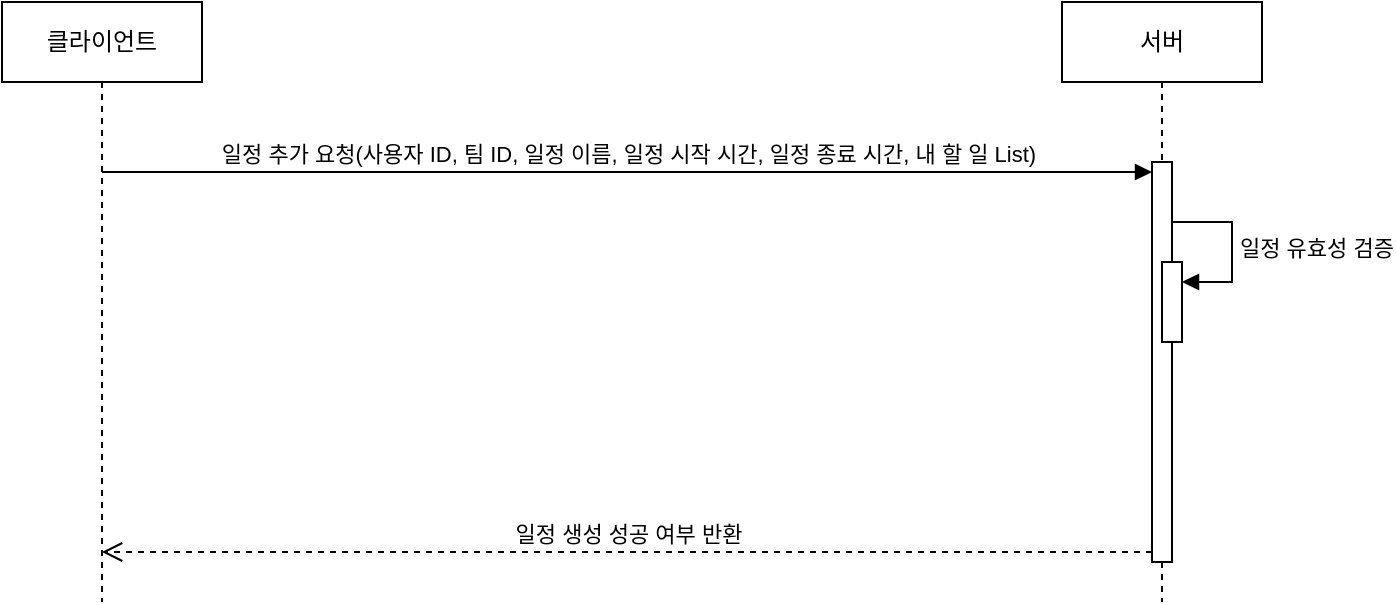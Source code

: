 <mxfile version="26.0.4" pages="10">
  <diagram name="일정 생성 SD" id="E02ik5y2Az76wqRcjeZ7">
    <mxGraphModel dx="1434" dy="836" grid="1" gridSize="10" guides="1" tooltips="1" connect="1" arrows="1" fold="1" page="1" pageScale="1" pageWidth="827" pageHeight="1169" math="0" shadow="0">
      <root>
        <mxCell id="0" />
        <mxCell id="1" parent="0" />
        <mxCell id="cgi0WoZ7vX7oYKPmhnqP-1" value="클라이언트" style="shape=umlLifeline;perimeter=lifelinePerimeter;whiteSpace=wrap;html=1;container=1;dropTarget=0;collapsible=0;recursiveResize=0;outlineConnect=0;portConstraint=eastwest;newEdgeStyle={&quot;curved&quot;:0,&quot;rounded&quot;:0};" parent="1" vertex="1">
          <mxGeometry x="100" y="280" width="100" height="300" as="geometry" />
        </mxCell>
        <mxCell id="cgi0WoZ7vX7oYKPmhnqP-2" value="서버" style="shape=umlLifeline;perimeter=lifelinePerimeter;whiteSpace=wrap;html=1;container=1;dropTarget=0;collapsible=0;recursiveResize=0;outlineConnect=0;portConstraint=eastwest;newEdgeStyle={&quot;curved&quot;:0,&quot;rounded&quot;:0};" parent="1" vertex="1">
          <mxGeometry x="630" y="280" width="100" height="300" as="geometry" />
        </mxCell>
        <mxCell id="cgi0WoZ7vX7oYKPmhnqP-3" value="" style="html=1;points=[[0,0,0,0,5],[0,1,0,0,-5],[1,0,0,0,5],[1,1,0,0,-5]];perimeter=orthogonalPerimeter;outlineConnect=0;targetShapes=umlLifeline;portConstraint=eastwest;newEdgeStyle={&quot;curved&quot;:0,&quot;rounded&quot;:0};" parent="cgi0WoZ7vX7oYKPmhnqP-2" vertex="1">
          <mxGeometry x="45" y="80" width="10" height="200" as="geometry" />
        </mxCell>
        <mxCell id="cgi0WoZ7vX7oYKPmhnqP-4" value="" style="html=1;points=[[0,0,0,0,5],[0,1,0,0,-5],[1,0,0,0,5],[1,1,0,0,-5]];perimeter=orthogonalPerimeter;outlineConnect=0;targetShapes=umlLifeline;portConstraint=eastwest;newEdgeStyle={&quot;curved&quot;:0,&quot;rounded&quot;:0};" parent="cgi0WoZ7vX7oYKPmhnqP-2" vertex="1">
          <mxGeometry x="50" y="130" width="10" height="40" as="geometry" />
        </mxCell>
        <mxCell id="cgi0WoZ7vX7oYKPmhnqP-5" value="일정 유효성 검증" style="html=1;align=left;spacingLeft=2;endArrow=block;rounded=0;edgeStyle=orthogonalEdgeStyle;curved=0;rounded=0;" parent="cgi0WoZ7vX7oYKPmhnqP-2" target="cgi0WoZ7vX7oYKPmhnqP-4" edge="1">
          <mxGeometry relative="1" as="geometry">
            <mxPoint x="55" y="110" as="sourcePoint" />
            <Array as="points">
              <mxPoint x="85" y="140" />
            </Array>
          </mxGeometry>
        </mxCell>
        <mxCell id="cgi0WoZ7vX7oYKPmhnqP-6" value="일정 추가 요청(사용자 ID, 팀 ID, 일정 이름, 일정 시작 시간, 일정 종료 시간, 내 할 일 List)" style="html=1;verticalAlign=bottom;endArrow=block;curved=0;rounded=0;entryX=0;entryY=0;entryDx=0;entryDy=5;" parent="1" target="cgi0WoZ7vX7oYKPmhnqP-3" edge="1">
          <mxGeometry x="0.002" relative="1" as="geometry">
            <mxPoint x="150" y="365" as="sourcePoint" />
            <mxPoint as="offset" />
          </mxGeometry>
        </mxCell>
        <mxCell id="cgi0WoZ7vX7oYKPmhnqP-7" value="일정 생성 성공 여부 반환" style="html=1;verticalAlign=bottom;endArrow=open;dashed=1;endSize=8;curved=0;rounded=0;exitX=0;exitY=1;exitDx=0;exitDy=-5;" parent="1" source="cgi0WoZ7vX7oYKPmhnqP-3" target="cgi0WoZ7vX7oYKPmhnqP-1" edge="1">
          <mxGeometry relative="1" as="geometry">
            <mxPoint x="150" y="435" as="targetPoint" />
          </mxGeometry>
        </mxCell>
      </root>
    </mxGraphModel>
  </diagram>
  <diagram id="-MhmVIKvbeb-sOxghcRn" name="내가 속한 팀의 모든 일정 조회 SD">
    <mxGraphModel dx="1434" dy="836" grid="1" gridSize="10" guides="1" tooltips="1" connect="1" arrows="1" fold="1" page="1" pageScale="1" pageWidth="827" pageHeight="1169" math="0" shadow="0">
      <root>
        <mxCell id="0" />
        <mxCell id="1" parent="0" />
        <mxCell id="pWcInXvdqL-ITTsXa3-Y-1" value="클라이언트" style="shape=umlLifeline;perimeter=lifelinePerimeter;whiteSpace=wrap;html=1;container=1;dropTarget=0;collapsible=0;recursiveResize=0;outlineConnect=0;portConstraint=eastwest;newEdgeStyle={&quot;curved&quot;:0,&quot;rounded&quot;:0};" parent="1" vertex="1">
          <mxGeometry x="100" y="280" width="100" height="300" as="geometry" />
        </mxCell>
        <mxCell id="pWcInXvdqL-ITTsXa3-Y-2" value="서버" style="shape=umlLifeline;perimeter=lifelinePerimeter;whiteSpace=wrap;html=1;container=1;dropTarget=0;collapsible=0;recursiveResize=0;outlineConnect=0;portConstraint=eastwest;newEdgeStyle={&quot;curved&quot;:0,&quot;rounded&quot;:0};" parent="1" vertex="1">
          <mxGeometry x="630" y="280" width="100" height="300" as="geometry" />
        </mxCell>
        <mxCell id="pWcInXvdqL-ITTsXa3-Y-3" value="" style="html=1;points=[[0,0,0,0,5],[0,1,0,0,-5],[1,0,0,0,5],[1,1,0,0,-5]];perimeter=orthogonalPerimeter;outlineConnect=0;targetShapes=umlLifeline;portConstraint=eastwest;newEdgeStyle={&quot;curved&quot;:0,&quot;rounded&quot;:0};" parent="pWcInXvdqL-ITTsXa3-Y-2" vertex="1">
          <mxGeometry x="45" y="80" width="10" height="200" as="geometry" />
        </mxCell>
        <mxCell id="pWcInXvdqL-ITTsXa3-Y-6" value="기간 일정 조회 요청(사용자 ID, 시작 시점, 종료 시점)" style="html=1;verticalAlign=bottom;endArrow=block;curved=0;rounded=0;entryX=0;entryY=0;entryDx=0;entryDy=5;" parent="1" target="pWcInXvdqL-ITTsXa3-Y-3" edge="1">
          <mxGeometry x="0.002" relative="1" as="geometry">
            <mxPoint x="150" y="365" as="sourcePoint" />
            <mxPoint as="offset" />
          </mxGeometry>
        </mxCell>
        <mxCell id="pWcInXvdqL-ITTsXa3-Y-7" value="해당 기간 안에 존재하는 특정 사용자의 모든 일정 리스트 반환" style="html=1;verticalAlign=bottom;endArrow=open;dashed=1;endSize=8;curved=0;rounded=0;exitX=0;exitY=1;exitDx=0;exitDy=-5;" parent="1" source="pWcInXvdqL-ITTsXa3-Y-3" target="pWcInXvdqL-ITTsXa3-Y-1" edge="1">
          <mxGeometry relative="1" as="geometry">
            <mxPoint x="150" y="435" as="targetPoint" />
          </mxGeometry>
        </mxCell>
      </root>
    </mxGraphModel>
  </diagram>
  <diagram id="yMYSxFFEmQlHy5gAS3Bj" name="특정 팀의 기간 일정 조회 SD">
    <mxGraphModel dx="1434" dy="836" grid="1" gridSize="10" guides="1" tooltips="1" connect="1" arrows="1" fold="1" page="1" pageScale="1" pageWidth="827" pageHeight="1169" math="0" shadow="0">
      <root>
        <mxCell id="0" />
        <mxCell id="1" parent="0" />
        <mxCell id="8AdNo8G1oJRMzgH9gjfp-1" value="클라이언트" style="shape=umlLifeline;perimeter=lifelinePerimeter;whiteSpace=wrap;html=1;container=1;dropTarget=0;collapsible=0;recursiveResize=0;outlineConnect=0;portConstraint=eastwest;newEdgeStyle={&quot;curved&quot;:0,&quot;rounded&quot;:0};" parent="1" vertex="1">
          <mxGeometry x="100" y="280" width="100" height="300" as="geometry" />
        </mxCell>
        <mxCell id="8AdNo8G1oJRMzgH9gjfp-2" value="서버" style="shape=umlLifeline;perimeter=lifelinePerimeter;whiteSpace=wrap;html=1;container=1;dropTarget=0;collapsible=0;recursiveResize=0;outlineConnect=0;portConstraint=eastwest;newEdgeStyle={&quot;curved&quot;:0,&quot;rounded&quot;:0};" parent="1" vertex="1">
          <mxGeometry x="630" y="280" width="100" height="300" as="geometry" />
        </mxCell>
        <mxCell id="8AdNo8G1oJRMzgH9gjfp-3" value="" style="html=1;points=[[0,0,0,0,5],[0,1,0,0,-5],[1,0,0,0,5],[1,1,0,0,-5]];perimeter=orthogonalPerimeter;outlineConnect=0;targetShapes=umlLifeline;portConstraint=eastwest;newEdgeStyle={&quot;curved&quot;:0,&quot;rounded&quot;:0};" parent="8AdNo8G1oJRMzgH9gjfp-2" vertex="1">
          <mxGeometry x="45" y="80" width="10" height="200" as="geometry" />
        </mxCell>
        <mxCell id="8AdNo8G1oJRMzgH9gjfp-4" value="" style="html=1;points=[[0,0,0,0,5],[0,1,0,0,-5],[1,0,0,0,5],[1,1,0,0,-5]];perimeter=orthogonalPerimeter;outlineConnect=0;targetShapes=umlLifeline;portConstraint=eastwest;newEdgeStyle={&quot;curved&quot;:0,&quot;rounded&quot;:0};" parent="8AdNo8G1oJRMzgH9gjfp-2" vertex="1">
          <mxGeometry x="50" y="130" width="10" height="40" as="geometry" />
        </mxCell>
        <mxCell id="8AdNo8G1oJRMzgH9gjfp-5" value="팀 참가 여부 검증" style="html=1;align=left;spacingLeft=2;endArrow=block;rounded=0;edgeStyle=orthogonalEdgeStyle;curved=0;rounded=0;" parent="8AdNo8G1oJRMzgH9gjfp-2" target="8AdNo8G1oJRMzgH9gjfp-4" edge="1">
          <mxGeometry relative="1" as="geometry">
            <mxPoint x="55" y="110" as="sourcePoint" />
            <Array as="points">
              <mxPoint x="85" y="140" />
            </Array>
          </mxGeometry>
        </mxCell>
        <mxCell id="8AdNo8G1oJRMzgH9gjfp-6" value="기간 일정 조회 요청(사용자 ID, 팀 ID, 시작 시점, 종료 시점)" style="html=1;verticalAlign=bottom;endArrow=block;curved=0;rounded=0;entryX=0;entryY=0;entryDx=0;entryDy=5;" parent="1" target="8AdNo8G1oJRMzgH9gjfp-3" edge="1">
          <mxGeometry x="0.002" relative="1" as="geometry">
            <mxPoint x="150" y="365" as="sourcePoint" />
            <mxPoint as="offset" />
          </mxGeometry>
        </mxCell>
        <mxCell id="8AdNo8G1oJRMzgH9gjfp-7" value="해당 기간 안에 존재하는 해당 팀의 모든 일정 리스트 반환" style="html=1;verticalAlign=bottom;endArrow=open;dashed=1;endSize=8;curved=0;rounded=0;exitX=0;exitY=1;exitDx=0;exitDy=-5;" parent="1" source="8AdNo8G1oJRMzgH9gjfp-3" target="8AdNo8G1oJRMzgH9gjfp-1" edge="1">
          <mxGeometry relative="1" as="geometry">
            <mxPoint x="150" y="435" as="targetPoint" />
          </mxGeometry>
        </mxCell>
      </root>
    </mxGraphModel>
  </diagram>
  <diagram id="7EoOwk0y7Qhm8BpESRFI" name="가장 가까운 일정 조회 SD">
    <mxGraphModel dx="1434" dy="836" grid="1" gridSize="10" guides="1" tooltips="1" connect="1" arrows="1" fold="1" page="1" pageScale="1" pageWidth="827" pageHeight="1169" math="0" shadow="0">
      <root>
        <mxCell id="0" />
        <mxCell id="1" parent="0" />
        <mxCell id="ZSn-OzGOrT22hHT_l2mv-1" value="클라이언트" style="shape=umlLifeline;perimeter=lifelinePerimeter;whiteSpace=wrap;html=1;container=1;dropTarget=0;collapsible=0;recursiveResize=0;outlineConnect=0;portConstraint=eastwest;newEdgeStyle={&quot;curved&quot;:0,&quot;rounded&quot;:0};" parent="1" vertex="1">
          <mxGeometry x="100" y="280" width="100" height="300" as="geometry" />
        </mxCell>
        <mxCell id="ZSn-OzGOrT22hHT_l2mv-2" value="서버" style="shape=umlLifeline;perimeter=lifelinePerimeter;whiteSpace=wrap;html=1;container=1;dropTarget=0;collapsible=0;recursiveResize=0;outlineConnect=0;portConstraint=eastwest;newEdgeStyle={&quot;curved&quot;:0,&quot;rounded&quot;:0};" parent="1" vertex="1">
          <mxGeometry x="630" y="280" width="100" height="300" as="geometry" />
        </mxCell>
        <mxCell id="ZSn-OzGOrT22hHT_l2mv-3" value="" style="html=1;points=[[0,0,0,0,5],[0,1,0,0,-5],[1,0,0,0,5],[1,1,0,0,-5]];perimeter=orthogonalPerimeter;outlineConnect=0;targetShapes=umlLifeline;portConstraint=eastwest;newEdgeStyle={&quot;curved&quot;:0,&quot;rounded&quot;:0};" parent="ZSn-OzGOrT22hHT_l2mv-2" vertex="1">
          <mxGeometry x="45" y="80" width="10" height="200" as="geometry" />
        </mxCell>
        <mxCell id="ZSn-OzGOrT22hHT_l2mv-4" value="" style="html=1;points=[[0,0,0,0,5],[0,1,0,0,-5],[1,0,0,0,5],[1,1,0,0,-5]];perimeter=orthogonalPerimeter;outlineConnect=0;targetShapes=umlLifeline;portConstraint=eastwest;newEdgeStyle={&quot;curved&quot;:0,&quot;rounded&quot;:0};" parent="ZSn-OzGOrT22hHT_l2mv-2" vertex="1">
          <mxGeometry x="50" y="130" width="10" height="40" as="geometry" />
        </mxCell>
        <mxCell id="ZSn-OzGOrT22hHT_l2mv-5" value="해당 팀에 속해있는지 여부 검증" style="html=1;align=left;spacingLeft=2;endArrow=block;rounded=0;edgeStyle=orthogonalEdgeStyle;curved=0;rounded=0;" parent="ZSn-OzGOrT22hHT_l2mv-2" target="ZSn-OzGOrT22hHT_l2mv-4" edge="1">
          <mxGeometry relative="1" as="geometry">
            <mxPoint x="55" y="110" as="sourcePoint" />
            <Array as="points">
              <mxPoint x="85" y="140" />
            </Array>
          </mxGeometry>
        </mxCell>
        <mxCell id="ZSn-OzGOrT22hHT_l2mv-6" value="가장 가까운 일정 조회(사용자 ID, 팀 ID, 현재 시점)" style="html=1;verticalAlign=bottom;endArrow=block;curved=0;rounded=0;entryX=0;entryY=0;entryDx=0;entryDy=5;" parent="1" target="ZSn-OzGOrT22hHT_l2mv-3" edge="1">
          <mxGeometry relative="1" as="geometry">
            <mxPoint x="150" y="365" as="sourcePoint" />
          </mxGeometry>
        </mxCell>
        <mxCell id="ZSn-OzGOrT22hHT_l2mv-7" value="&lt;span style=&quot;text-align: left;&quot;&gt;해당 팀의 24시간 내 가장 가까운 일정 반환&lt;/span&gt;" style="html=1;verticalAlign=bottom;endArrow=open;dashed=1;endSize=8;curved=0;rounded=0;exitX=0;exitY=1;exitDx=0;exitDy=-5;" parent="1" source="ZSn-OzGOrT22hHT_l2mv-3" target="ZSn-OzGOrT22hHT_l2mv-1" edge="1">
          <mxGeometry relative="1" as="geometry">
            <mxPoint x="150" y="435" as="targetPoint" />
          </mxGeometry>
        </mxCell>
      </root>
    </mxGraphModel>
  </diagram>
  <diagram id="ZNp_u9T_MdWXxgQ-zsyy" name="일정 수정 SD">
    <mxGraphModel dx="1434" dy="836" grid="1" gridSize="10" guides="1" tooltips="1" connect="1" arrows="1" fold="1" page="1" pageScale="1" pageWidth="827" pageHeight="1169" math="0" shadow="0">
      <root>
        <mxCell id="0" />
        <mxCell id="1" parent="0" />
        <mxCell id="C28vOUOIBSY_XTbIpBBF-1" value="클라이언트" style="shape=umlLifeline;perimeter=lifelinePerimeter;whiteSpace=wrap;html=1;container=1;dropTarget=0;collapsible=0;recursiveResize=0;outlineConnect=0;portConstraint=eastwest;newEdgeStyle={&quot;curved&quot;:0,&quot;rounded&quot;:0};" parent="1" vertex="1">
          <mxGeometry x="100" y="280" width="100" height="300" as="geometry" />
        </mxCell>
        <mxCell id="C28vOUOIBSY_XTbIpBBF-2" value="서버" style="shape=umlLifeline;perimeter=lifelinePerimeter;whiteSpace=wrap;html=1;container=1;dropTarget=0;collapsible=0;recursiveResize=0;outlineConnect=0;portConstraint=eastwest;newEdgeStyle={&quot;curved&quot;:0,&quot;rounded&quot;:0};" parent="1" vertex="1">
          <mxGeometry x="630" y="280" width="100" height="300" as="geometry" />
        </mxCell>
        <mxCell id="C28vOUOIBSY_XTbIpBBF-3" value="" style="html=1;points=[[0,0,0,0,5],[0,1,0,0,-5],[1,0,0,0,5],[1,1,0,0,-5]];perimeter=orthogonalPerimeter;outlineConnect=0;targetShapes=umlLifeline;portConstraint=eastwest;newEdgeStyle={&quot;curved&quot;:0,&quot;rounded&quot;:0};" parent="C28vOUOIBSY_XTbIpBBF-2" vertex="1">
          <mxGeometry x="45" y="80" width="10" height="200" as="geometry" />
        </mxCell>
        <mxCell id="C28vOUOIBSY_XTbIpBBF-4" value="" style="html=1;points=[[0,0,0,0,5],[0,1,0,0,-5],[1,0,0,0,5],[1,1,0,0,-5]];perimeter=orthogonalPerimeter;outlineConnect=0;targetShapes=umlLifeline;portConstraint=eastwest;newEdgeStyle={&quot;curved&quot;:0,&quot;rounded&quot;:0};" parent="C28vOUOIBSY_XTbIpBBF-2" vertex="1">
          <mxGeometry x="50" y="130" width="10" height="40" as="geometry" />
        </mxCell>
        <mxCell id="C28vOUOIBSY_XTbIpBBF-5" value="일정의 작성자인지 검증" style="html=1;align=left;spacingLeft=2;endArrow=block;rounded=0;edgeStyle=orthogonalEdgeStyle;curved=0;rounded=0;" parent="C28vOUOIBSY_XTbIpBBF-2" target="C28vOUOIBSY_XTbIpBBF-4" edge="1">
          <mxGeometry relative="1" as="geometry">
            <mxPoint x="55" y="110" as="sourcePoint" />
            <Array as="points">
              <mxPoint x="85" y="140" />
            </Array>
          </mxGeometry>
        </mxCell>
        <mxCell id="C28vOUOIBSY_XTbIpBBF-6" value="일정 수정 요청 (사용자 ID, 일정 ID, 변경하고자 하는 내용)" style="html=1;verticalAlign=bottom;endArrow=block;curved=0;rounded=0;entryX=0;entryY=0;entryDx=0;entryDy=5;" parent="1" target="C28vOUOIBSY_XTbIpBBF-3" edge="1">
          <mxGeometry relative="1" as="geometry">
            <mxPoint x="150" y="365" as="sourcePoint" />
          </mxGeometry>
        </mxCell>
        <mxCell id="C28vOUOIBSY_XTbIpBBF-7" value="일정 수정 성공 여부 반환" style="html=1;verticalAlign=bottom;endArrow=open;dashed=1;endSize=8;curved=0;rounded=0;exitX=0;exitY=1;exitDx=0;exitDy=-5;" parent="1" source="C28vOUOIBSY_XTbIpBBF-3" target="C28vOUOIBSY_XTbIpBBF-1" edge="1">
          <mxGeometry relative="1" as="geometry">
            <mxPoint x="150" y="435" as="targetPoint" />
          </mxGeometry>
        </mxCell>
      </root>
    </mxGraphModel>
  </diagram>
  <diagram id="4NIQma3MRG1YII-N806V" name="일정 삭제 SD">
    <mxGraphModel dx="1434" dy="836" grid="1" gridSize="10" guides="1" tooltips="1" connect="1" arrows="1" fold="1" page="1" pageScale="1" pageWidth="827" pageHeight="1169" math="0" shadow="0">
      <root>
        <mxCell id="0" />
        <mxCell id="1" parent="0" />
        <mxCell id="whQVbNXMnP0Vr2NTKK1I-1" value="클라이언트" style="shape=umlLifeline;perimeter=lifelinePerimeter;whiteSpace=wrap;html=1;container=1;dropTarget=0;collapsible=0;recursiveResize=0;outlineConnect=0;portConstraint=eastwest;newEdgeStyle={&quot;curved&quot;:0,&quot;rounded&quot;:0};" parent="1" vertex="1">
          <mxGeometry x="100" y="280" width="100" height="300" as="geometry" />
        </mxCell>
        <mxCell id="whQVbNXMnP0Vr2NTKK1I-2" value="서버" style="shape=umlLifeline;perimeter=lifelinePerimeter;whiteSpace=wrap;html=1;container=1;dropTarget=0;collapsible=0;recursiveResize=0;outlineConnect=0;portConstraint=eastwest;newEdgeStyle={&quot;curved&quot;:0,&quot;rounded&quot;:0};" parent="1" vertex="1">
          <mxGeometry x="630" y="280" width="100" height="300" as="geometry" />
        </mxCell>
        <mxCell id="whQVbNXMnP0Vr2NTKK1I-3" value="" style="html=1;points=[[0,0,0,0,5],[0,1,0,0,-5],[1,0,0,0,5],[1,1,0,0,-5]];perimeter=orthogonalPerimeter;outlineConnect=0;targetShapes=umlLifeline;portConstraint=eastwest;newEdgeStyle={&quot;curved&quot;:0,&quot;rounded&quot;:0};" parent="whQVbNXMnP0Vr2NTKK1I-2" vertex="1">
          <mxGeometry x="45" y="80" width="10" height="200" as="geometry" />
        </mxCell>
        <mxCell id="whQVbNXMnP0Vr2NTKK1I-4" value="" style="html=1;points=[[0,0,0,0,5],[0,1,0,0,-5],[1,0,0,0,5],[1,1,0,0,-5]];perimeter=orthogonalPerimeter;outlineConnect=0;targetShapes=umlLifeline;portConstraint=eastwest;newEdgeStyle={&quot;curved&quot;:0,&quot;rounded&quot;:0};" parent="whQVbNXMnP0Vr2NTKK1I-2" vertex="1">
          <mxGeometry x="50" y="130" width="10" height="40" as="geometry" />
        </mxCell>
        <mxCell id="whQVbNXMnP0Vr2NTKK1I-5" value="일정의 작성자인지 검증&lt;div&gt;혹은 일정의 팀장인지 검증&lt;/div&gt;" style="html=1;align=left;spacingLeft=2;endArrow=block;rounded=0;edgeStyle=orthogonalEdgeStyle;curved=0;rounded=0;" parent="whQVbNXMnP0Vr2NTKK1I-2" target="whQVbNXMnP0Vr2NTKK1I-4" edge="1">
          <mxGeometry x="0.012" relative="1" as="geometry">
            <mxPoint x="55" y="110" as="sourcePoint" />
            <Array as="points">
              <mxPoint x="85" y="140" />
            </Array>
            <mxPoint as="offset" />
          </mxGeometry>
        </mxCell>
        <mxCell id="whQVbNXMnP0Vr2NTKK1I-6" value="일정 삭제 요청 (사용자 ID, 일정 ID)" style="html=1;verticalAlign=bottom;endArrow=block;curved=0;rounded=0;entryX=0;entryY=0;entryDx=0;entryDy=5;" parent="1" target="whQVbNXMnP0Vr2NTKK1I-3" edge="1">
          <mxGeometry relative="1" as="geometry">
            <mxPoint x="150" y="365" as="sourcePoint" />
          </mxGeometry>
        </mxCell>
        <mxCell id="whQVbNXMnP0Vr2NTKK1I-7" value="일정 삭제 성공 여부 반환" style="html=1;verticalAlign=bottom;endArrow=open;dashed=1;endSize=8;curved=0;rounded=0;exitX=0;exitY=1;exitDx=0;exitDy=-5;" parent="1" source="whQVbNXMnP0Vr2NTKK1I-3" target="whQVbNXMnP0Vr2NTKK1I-1" edge="1">
          <mxGeometry relative="1" as="geometry">
            <mxPoint x="150" y="435" as="targetPoint" />
          </mxGeometry>
        </mxCell>
      </root>
    </mxGraphModel>
  </diagram>
  <diagram id="zj5lEtpTNk7ot0Wjn7VR" name="할 일 추가 SD">
    <mxGraphModel dx="1434" dy="836" grid="1" gridSize="10" guides="1" tooltips="1" connect="1" arrows="1" fold="1" page="1" pageScale="1" pageWidth="827" pageHeight="1169" math="0" shadow="0">
      <root>
        <mxCell id="0" />
        <mxCell id="1" parent="0" />
        <mxCell id="nPYTbTZY8cpDMNdj8__i-1" value="클라이언트" style="shape=umlLifeline;perimeter=lifelinePerimeter;whiteSpace=wrap;html=1;container=1;dropTarget=0;collapsible=0;recursiveResize=0;outlineConnect=0;portConstraint=eastwest;newEdgeStyle={&quot;curved&quot;:0,&quot;rounded&quot;:0};" parent="1" vertex="1">
          <mxGeometry x="100" y="280" width="100" height="300" as="geometry" />
        </mxCell>
        <mxCell id="nPYTbTZY8cpDMNdj8__i-2" value="서버" style="shape=umlLifeline;perimeter=lifelinePerimeter;whiteSpace=wrap;html=1;container=1;dropTarget=0;collapsible=0;recursiveResize=0;outlineConnect=0;portConstraint=eastwest;newEdgeStyle={&quot;curved&quot;:0,&quot;rounded&quot;:0};" parent="1" vertex="1">
          <mxGeometry x="630" y="280" width="100" height="300" as="geometry" />
        </mxCell>
        <mxCell id="nPYTbTZY8cpDMNdj8__i-3" value="" style="html=1;points=[[0,0,0,0,5],[0,1,0,0,-5],[1,0,0,0,5],[1,1,0,0,-5]];perimeter=orthogonalPerimeter;outlineConnect=0;targetShapes=umlLifeline;portConstraint=eastwest;newEdgeStyle={&quot;curved&quot;:0,&quot;rounded&quot;:0};" parent="nPYTbTZY8cpDMNdj8__i-2" vertex="1">
          <mxGeometry x="45" y="80" width="10" height="200" as="geometry" />
        </mxCell>
        <mxCell id="nPYTbTZY8cpDMNdj8__i-4" value="" style="html=1;points=[[0,0,0,0,5],[0,1,0,0,-5],[1,0,0,0,5],[1,1,0,0,-5]];perimeter=orthogonalPerimeter;outlineConnect=0;targetShapes=umlLifeline;portConstraint=eastwest;newEdgeStyle={&quot;curved&quot;:0,&quot;rounded&quot;:0};" parent="nPYTbTZY8cpDMNdj8__i-2" vertex="1">
          <mxGeometry x="50" y="130" width="10" height="40" as="geometry" />
        </mxCell>
        <mxCell id="nPYTbTZY8cpDMNdj8__i-5" value="해당 팀의 팀원인지 검증" style="html=1;align=left;spacingLeft=2;endArrow=block;rounded=0;edgeStyle=orthogonalEdgeStyle;curved=0;rounded=0;" parent="nPYTbTZY8cpDMNdj8__i-2" target="nPYTbTZY8cpDMNdj8__i-4" edge="1">
          <mxGeometry relative="1" as="geometry">
            <mxPoint x="55" y="110" as="sourcePoint" />
            <Array as="points">
              <mxPoint x="85" y="140" />
            </Array>
          </mxGeometry>
        </mxCell>
        <mxCell id="nPYTbTZY8cpDMNdj8__i-6" value="할일 추가 요청 (사용자 ID, 일정 ID, 할 일 내용)" style="html=1;verticalAlign=bottom;endArrow=block;curved=0;rounded=0;entryX=0;entryY=0;entryDx=0;entryDy=5;" parent="1" target="nPYTbTZY8cpDMNdj8__i-3" edge="1">
          <mxGeometry relative="1" as="geometry">
            <mxPoint x="150" y="365" as="sourcePoint" />
          </mxGeometry>
        </mxCell>
        <mxCell id="nPYTbTZY8cpDMNdj8__i-7" value="할 일 추가 성공 여부 반환" style="html=1;verticalAlign=bottom;endArrow=open;dashed=1;endSize=8;curved=0;rounded=0;exitX=0;exitY=1;exitDx=0;exitDy=-5;" parent="1" source="nPYTbTZY8cpDMNdj8__i-3" target="nPYTbTZY8cpDMNdj8__i-1" edge="1">
          <mxGeometry relative="1" as="geometry">
            <mxPoint x="150" y="435" as="targetPoint" />
          </mxGeometry>
        </mxCell>
      </root>
    </mxGraphModel>
  </diagram>
  <diagram id="7TBnySr75sT5_MHDmy8K" name="할 일 조회 SD">
    <mxGraphModel dx="1434" dy="836" grid="1" gridSize="10" guides="1" tooltips="1" connect="1" arrows="1" fold="1" page="1" pageScale="1" pageWidth="827" pageHeight="1169" math="0" shadow="0">
      <root>
        <mxCell id="0" />
        <mxCell id="1" parent="0" />
        <mxCell id="6dSbCevz0JuFjTxqfHcl-1" value="클라이언트" style="shape=umlLifeline;perimeter=lifelinePerimeter;whiteSpace=wrap;html=1;container=1;dropTarget=0;collapsible=0;recursiveResize=0;outlineConnect=0;portConstraint=eastwest;newEdgeStyle={&quot;curved&quot;:0,&quot;rounded&quot;:0};" parent="1" vertex="1">
          <mxGeometry x="100" y="280" width="100" height="300" as="geometry" />
        </mxCell>
        <mxCell id="6dSbCevz0JuFjTxqfHcl-2" value="서버" style="shape=umlLifeline;perimeter=lifelinePerimeter;whiteSpace=wrap;html=1;container=1;dropTarget=0;collapsible=0;recursiveResize=0;outlineConnect=0;portConstraint=eastwest;newEdgeStyle={&quot;curved&quot;:0,&quot;rounded&quot;:0};" parent="1" vertex="1">
          <mxGeometry x="630" y="280" width="100" height="300" as="geometry" />
        </mxCell>
        <mxCell id="6dSbCevz0JuFjTxqfHcl-3" value="" style="html=1;points=[[0,0,0,0,5],[0,1,0,0,-5],[1,0,0,0,5],[1,1,0,0,-5]];perimeter=orthogonalPerimeter;outlineConnect=0;targetShapes=umlLifeline;portConstraint=eastwest;newEdgeStyle={&quot;curved&quot;:0,&quot;rounded&quot;:0};" parent="6dSbCevz0JuFjTxqfHcl-2" vertex="1">
          <mxGeometry x="45" y="80" width="10" height="200" as="geometry" />
        </mxCell>
        <mxCell id="6dSbCevz0JuFjTxqfHcl-4" value="" style="html=1;points=[[0,0,0,0,5],[0,1,0,0,-5],[1,0,0,0,5],[1,1,0,0,-5]];perimeter=orthogonalPerimeter;outlineConnect=0;targetShapes=umlLifeline;portConstraint=eastwest;newEdgeStyle={&quot;curved&quot;:0,&quot;rounded&quot;:0};" parent="6dSbCevz0JuFjTxqfHcl-2" vertex="1">
          <mxGeometry x="50" y="130" width="10" height="40" as="geometry" />
        </mxCell>
        <mxCell id="6dSbCevz0JuFjTxqfHcl-5" value="해당 팀의 팀원인지 검증" style="html=1;align=left;spacingLeft=2;endArrow=block;rounded=0;edgeStyle=orthogonalEdgeStyle;curved=0;rounded=0;" parent="6dSbCevz0JuFjTxqfHcl-2" target="6dSbCevz0JuFjTxqfHcl-4" edge="1">
          <mxGeometry relative="1" as="geometry">
            <mxPoint x="55" y="110" as="sourcePoint" />
            <Array as="points">
              <mxPoint x="85" y="140" />
            </Array>
          </mxGeometry>
        </mxCell>
        <mxCell id="6dSbCevz0JuFjTxqfHcl-6" value="할 일 조회 요청 (사용자 ID, 일정 ID)" style="html=1;verticalAlign=bottom;endArrow=block;curved=0;rounded=0;entryX=0;entryY=0;entryDx=0;entryDy=5;" parent="1" target="6dSbCevz0JuFjTxqfHcl-3" edge="1">
          <mxGeometry relative="1" as="geometry">
            <mxPoint x="150" y="365" as="sourcePoint" />
          </mxGeometry>
        </mxCell>
        <mxCell id="6dSbCevz0JuFjTxqfHcl-7" value="해당 일정에 등록된 모든 할 일 리스트 반환" style="html=1;verticalAlign=bottom;endArrow=open;dashed=1;endSize=8;curved=0;rounded=0;exitX=0;exitY=1;exitDx=0;exitDy=-5;" parent="1" source="6dSbCevz0JuFjTxqfHcl-3" target="6dSbCevz0JuFjTxqfHcl-1" edge="1">
          <mxGeometry relative="1" as="geometry">
            <mxPoint x="150" y="435" as="targetPoint" />
          </mxGeometry>
        </mxCell>
      </root>
    </mxGraphModel>
  </diagram>
  <diagram id="GxMIjHWIituRSAO3Bmdb" name="할 일 수정 SD">
    <mxGraphModel dx="1434" dy="836" grid="1" gridSize="10" guides="1" tooltips="1" connect="1" arrows="1" fold="1" page="1" pageScale="1" pageWidth="827" pageHeight="1169" math="0" shadow="0">
      <root>
        <mxCell id="0" />
        <mxCell id="1" parent="0" />
        <mxCell id="o2R1b4iwcYfOhO7Uthl_-1" value="클라이언트" style="shape=umlLifeline;perimeter=lifelinePerimeter;whiteSpace=wrap;html=1;container=1;dropTarget=0;collapsible=0;recursiveResize=0;outlineConnect=0;portConstraint=eastwest;newEdgeStyle={&quot;curved&quot;:0,&quot;rounded&quot;:0};" parent="1" vertex="1">
          <mxGeometry x="100" y="280" width="100" height="300" as="geometry" />
        </mxCell>
        <mxCell id="o2R1b4iwcYfOhO7Uthl_-2" value="서버" style="shape=umlLifeline;perimeter=lifelinePerimeter;whiteSpace=wrap;html=1;container=1;dropTarget=0;collapsible=0;recursiveResize=0;outlineConnect=0;portConstraint=eastwest;newEdgeStyle={&quot;curved&quot;:0,&quot;rounded&quot;:0};" parent="1" vertex="1">
          <mxGeometry x="630" y="280" width="100" height="300" as="geometry" />
        </mxCell>
        <mxCell id="o2R1b4iwcYfOhO7Uthl_-3" value="" style="html=1;points=[[0,0,0,0,5],[0,1,0,0,-5],[1,0,0,0,5],[1,1,0,0,-5]];perimeter=orthogonalPerimeter;outlineConnect=0;targetShapes=umlLifeline;portConstraint=eastwest;newEdgeStyle={&quot;curved&quot;:0,&quot;rounded&quot;:0};" parent="o2R1b4iwcYfOhO7Uthl_-2" vertex="1">
          <mxGeometry x="45" y="80" width="10" height="200" as="geometry" />
        </mxCell>
        <mxCell id="o2R1b4iwcYfOhO7Uthl_-4" value="" style="html=1;points=[[0,0,0,0,5],[0,1,0,0,-5],[1,0,0,0,5],[1,1,0,0,-5]];perimeter=orthogonalPerimeter;outlineConnect=0;targetShapes=umlLifeline;portConstraint=eastwest;newEdgeStyle={&quot;curved&quot;:0,&quot;rounded&quot;:0};" parent="o2R1b4iwcYfOhO7Uthl_-2" vertex="1">
          <mxGeometry x="50" y="130" width="10" height="40" as="geometry" />
        </mxCell>
        <mxCell id="o2R1b4iwcYfOhO7Uthl_-5" value="할 일의 작성자인지 검증" style="html=1;align=left;spacingLeft=2;endArrow=block;rounded=0;edgeStyle=orthogonalEdgeStyle;curved=0;rounded=0;" parent="o2R1b4iwcYfOhO7Uthl_-2" target="o2R1b4iwcYfOhO7Uthl_-4" edge="1">
          <mxGeometry relative="1" as="geometry">
            <mxPoint x="55" y="110" as="sourcePoint" />
            <Array as="points">
              <mxPoint x="85" y="140" />
            </Array>
          </mxGeometry>
        </mxCell>
        <mxCell id="o2R1b4iwcYfOhO7Uthl_-6" value="할 일 수정 요청(사용자 ID, 할 일 ID)" style="html=1;verticalAlign=bottom;endArrow=block;curved=0;rounded=0;entryX=0;entryY=0;entryDx=0;entryDy=5;" parent="1" target="o2R1b4iwcYfOhO7Uthl_-3" edge="1">
          <mxGeometry relative="1" as="geometry">
            <mxPoint x="150" y="365" as="sourcePoint" />
          </mxGeometry>
        </mxCell>
        <mxCell id="o2R1b4iwcYfOhO7Uthl_-7" value="할 일 수정 성공 여부 반환" style="html=1;verticalAlign=bottom;endArrow=open;dashed=1;endSize=8;curved=0;rounded=0;exitX=0;exitY=1;exitDx=0;exitDy=-5;" parent="1" source="o2R1b4iwcYfOhO7Uthl_-3" target="o2R1b4iwcYfOhO7Uthl_-1" edge="1">
          <mxGeometry relative="1" as="geometry">
            <mxPoint x="150" y="435" as="targetPoint" />
          </mxGeometry>
        </mxCell>
      </root>
    </mxGraphModel>
  </diagram>
  <diagram id="zr9zpOjlmyppuoGxlQRj" name="할 일 삭제 SD">
    <mxGraphModel dx="1434" dy="836" grid="1" gridSize="10" guides="1" tooltips="1" connect="1" arrows="1" fold="1" page="1" pageScale="1" pageWidth="827" pageHeight="1169" math="0" shadow="0">
      <root>
        <mxCell id="0" />
        <mxCell id="1" parent="0" />
        <mxCell id="2aUTU86hY4aI5ePp0iyN-1" value="클라이언트" style="shape=umlLifeline;perimeter=lifelinePerimeter;whiteSpace=wrap;html=1;container=1;dropTarget=0;collapsible=0;recursiveResize=0;outlineConnect=0;portConstraint=eastwest;newEdgeStyle={&quot;curved&quot;:0,&quot;rounded&quot;:0};" parent="1" vertex="1">
          <mxGeometry x="100" y="280" width="100" height="300" as="geometry" />
        </mxCell>
        <mxCell id="2aUTU86hY4aI5ePp0iyN-2" value="서버" style="shape=umlLifeline;perimeter=lifelinePerimeter;whiteSpace=wrap;html=1;container=1;dropTarget=0;collapsible=0;recursiveResize=0;outlineConnect=0;portConstraint=eastwest;newEdgeStyle={&quot;curved&quot;:0,&quot;rounded&quot;:0};" parent="1" vertex="1">
          <mxGeometry x="630" y="280" width="100" height="300" as="geometry" />
        </mxCell>
        <mxCell id="2aUTU86hY4aI5ePp0iyN-3" value="" style="html=1;points=[[0,0,0,0,5],[0,1,0,0,-5],[1,0,0,0,5],[1,1,0,0,-5]];perimeter=orthogonalPerimeter;outlineConnect=0;targetShapes=umlLifeline;portConstraint=eastwest;newEdgeStyle={&quot;curved&quot;:0,&quot;rounded&quot;:0};" parent="2aUTU86hY4aI5ePp0iyN-2" vertex="1">
          <mxGeometry x="45" y="80" width="10" height="200" as="geometry" />
        </mxCell>
        <mxCell id="2aUTU86hY4aI5ePp0iyN-4" value="" style="html=1;points=[[0,0,0,0,5],[0,1,0,0,-5],[1,0,0,0,5],[1,1,0,0,-5]];perimeter=orthogonalPerimeter;outlineConnect=0;targetShapes=umlLifeline;portConstraint=eastwest;newEdgeStyle={&quot;curved&quot;:0,&quot;rounded&quot;:0};" parent="2aUTU86hY4aI5ePp0iyN-2" vertex="1">
          <mxGeometry x="50" y="130" width="10" height="40" as="geometry" />
        </mxCell>
        <mxCell id="2aUTU86hY4aI5ePp0iyN-5" value="할 일의 작성자인지 검증" style="html=1;align=left;spacingLeft=2;endArrow=block;rounded=0;edgeStyle=orthogonalEdgeStyle;curved=0;rounded=0;" parent="2aUTU86hY4aI5ePp0iyN-2" target="2aUTU86hY4aI5ePp0iyN-4" edge="1">
          <mxGeometry relative="1" as="geometry">
            <mxPoint x="55" y="110" as="sourcePoint" />
            <Array as="points">
              <mxPoint x="85" y="140" />
            </Array>
          </mxGeometry>
        </mxCell>
        <mxCell id="2aUTU86hY4aI5ePp0iyN-6" value="할 일 삭제 요청(사용자 ID, 할 일 ID)" style="html=1;verticalAlign=bottom;endArrow=block;curved=0;rounded=0;entryX=0;entryY=0;entryDx=0;entryDy=5;" parent="1" target="2aUTU86hY4aI5ePp0iyN-3" edge="1">
          <mxGeometry relative="1" as="geometry">
            <mxPoint x="150" y="365" as="sourcePoint" />
          </mxGeometry>
        </mxCell>
        <mxCell id="2aUTU86hY4aI5ePp0iyN-7" value="할 일 삭제 성공 여부 반환" style="html=1;verticalAlign=bottom;endArrow=open;dashed=1;endSize=8;curved=0;rounded=0;exitX=0;exitY=1;exitDx=0;exitDy=-5;" parent="1" source="2aUTU86hY4aI5ePp0iyN-3" target="2aUTU86hY4aI5ePp0iyN-1" edge="1">
          <mxGeometry relative="1" as="geometry">
            <mxPoint x="150" y="435" as="targetPoint" />
          </mxGeometry>
        </mxCell>
      </root>
    </mxGraphModel>
  </diagram>
</mxfile>
